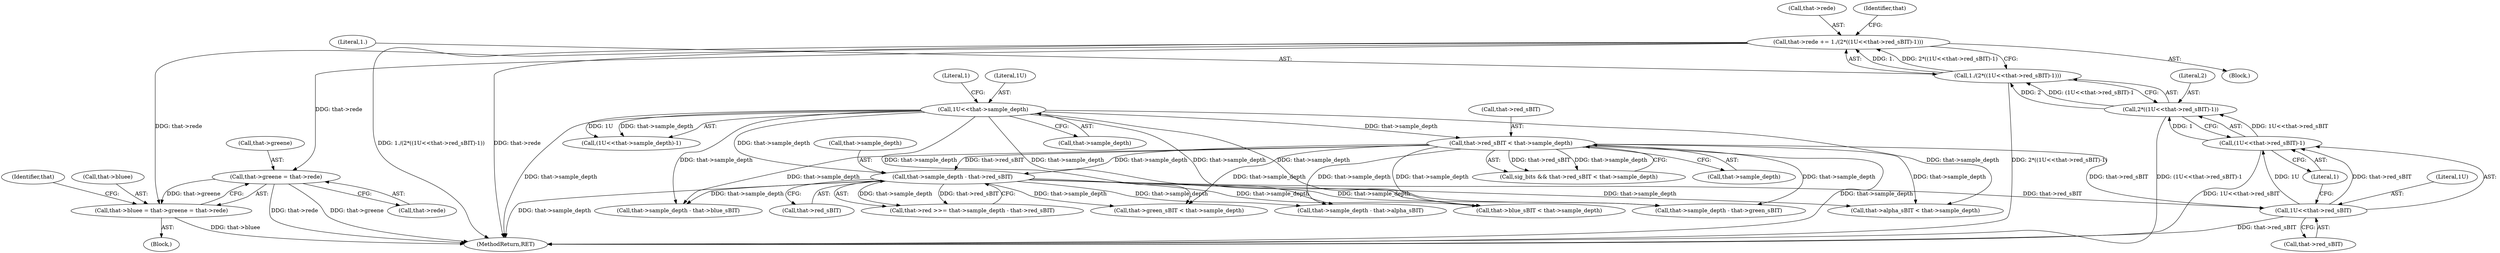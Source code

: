 digraph "0_Android_9d4853418ab2f754c2b63e091c29c5529b8b86ca_57@pointer" {
"1000300" [label="(Call,that->greene = that->rede)"];
"1000160" [label="(Call,that->rede += 1./(2*((1U<<that->red_sBIT)-1)))"];
"1000164" [label="(Call,1./(2*((1U<<that->red_sBIT)-1)))"];
"1000166" [label="(Call,2*((1U<<that->red_sBIT)-1))"];
"1000168" [label="(Call,(1U<<that->red_sBIT)-1)"];
"1000169" [label="(Call,1U<<that->red_sBIT)"];
"1000153" [label="(Call,that->sample_depth - that->red_sBIT)"];
"1000116" [label="(Call,1U<<that->sample_depth)"];
"1000142" [label="(Call,that->red_sBIT < that->sample_depth)"];
"1000296" [label="(Call,that->bluee = that->greene = that->rede)"];
"1000166" [label="(Call,2*((1U<<that->red_sBIT)-1))"];
"1000382" [label="(MethodReturn,RET)"];
"1000224" [label="(Call,that->blue_sBIT < that->sample_depth)"];
"1000311" [label="(Identifier,that)"];
"1000273" [label="(Block,)"];
"1000143" [label="(Call,that->red_sBIT)"];
"1000194" [label="(Call,that->green_sBIT < that->sample_depth)"];
"1000167" [label="(Literal,2)"];
"1000297" [label="(Call,that->bluee)"];
"1000301" [label="(Call,that->greene)"];
"1000157" [label="(Call,that->red_sBIT)"];
"1000205" [label="(Call,that->sample_depth - that->green_sBIT)"];
"1000111" [label="(Block,)"];
"1000117" [label="(Literal,1U)"];
"1000171" [label="(Call,that->red_sBIT)"];
"1000140" [label="(Call,sig_bits && that->red_sBIT < that->sample_depth)"];
"1000165" [label="(Literal,1.)"];
"1000161" [label="(Call,that->rede)"];
"1000142" [label="(Call,that->red_sBIT < that->sample_depth)"];
"1000164" [label="(Call,1./(2*((1U<<that->red_sBIT)-1)))"];
"1000118" [label="(Call,that->sample_depth)"];
"1000160" [label="(Call,that->rede += 1./(2*((1U<<that->red_sBIT)-1)))"];
"1000169" [label="(Call,1U<<that->red_sBIT)"];
"1000146" [label="(Call,that->sample_depth)"];
"1000364" [label="(Call,that->alpha_sBIT < that->sample_depth)"];
"1000375" [label="(Call,that->sample_depth - that->alpha_sBIT)"];
"1000153" [label="(Call,that->sample_depth - that->red_sBIT)"];
"1000300" [label="(Call,that->greene = that->rede)"];
"1000178" [label="(Identifier,that)"];
"1000304" [label="(Call,that->rede)"];
"1000168" [label="(Call,(1U<<that->red_sBIT)-1)"];
"1000235" [label="(Call,that->sample_depth - that->blue_sBIT)"];
"1000149" [label="(Call,that->red >>= that->sample_depth - that->red_sBIT)"];
"1000116" [label="(Call,1U<<that->sample_depth)"];
"1000154" [label="(Call,that->sample_depth)"];
"1000115" [label="(Call,(1U<<that->sample_depth)-1)"];
"1000174" [label="(Literal,1)"];
"1000170" [label="(Literal,1U)"];
"1000121" [label="(Literal,1)"];
"1000296" [label="(Call,that->bluee = that->greene = that->rede)"];
"1000300" -> "1000296"  [label="AST: "];
"1000300" -> "1000304"  [label="CFG: "];
"1000301" -> "1000300"  [label="AST: "];
"1000304" -> "1000300"  [label="AST: "];
"1000296" -> "1000300"  [label="CFG: "];
"1000300" -> "1000382"  [label="DDG: that->rede"];
"1000300" -> "1000382"  [label="DDG: that->greene"];
"1000300" -> "1000296"  [label="DDG: that->greene"];
"1000160" -> "1000300"  [label="DDG: that->rede"];
"1000160" -> "1000111"  [label="AST: "];
"1000160" -> "1000164"  [label="CFG: "];
"1000161" -> "1000160"  [label="AST: "];
"1000164" -> "1000160"  [label="AST: "];
"1000178" -> "1000160"  [label="CFG: "];
"1000160" -> "1000382"  [label="DDG: 1./(2*((1U<<that->red_sBIT)-1))"];
"1000160" -> "1000382"  [label="DDG: that->rede"];
"1000164" -> "1000160"  [label="DDG: 1."];
"1000164" -> "1000160"  [label="DDG: 2*((1U<<that->red_sBIT)-1)"];
"1000160" -> "1000296"  [label="DDG: that->rede"];
"1000164" -> "1000166"  [label="CFG: "];
"1000165" -> "1000164"  [label="AST: "];
"1000166" -> "1000164"  [label="AST: "];
"1000164" -> "1000382"  [label="DDG: 2*((1U<<that->red_sBIT)-1)"];
"1000166" -> "1000164"  [label="DDG: 2"];
"1000166" -> "1000164"  [label="DDG: (1U<<that->red_sBIT)-1"];
"1000166" -> "1000168"  [label="CFG: "];
"1000167" -> "1000166"  [label="AST: "];
"1000168" -> "1000166"  [label="AST: "];
"1000166" -> "1000382"  [label="DDG: (1U<<that->red_sBIT)-1"];
"1000168" -> "1000166"  [label="DDG: 1U<<that->red_sBIT"];
"1000168" -> "1000166"  [label="DDG: 1"];
"1000168" -> "1000174"  [label="CFG: "];
"1000169" -> "1000168"  [label="AST: "];
"1000174" -> "1000168"  [label="AST: "];
"1000168" -> "1000382"  [label="DDG: 1U<<that->red_sBIT"];
"1000169" -> "1000168"  [label="DDG: 1U"];
"1000169" -> "1000168"  [label="DDG: that->red_sBIT"];
"1000169" -> "1000171"  [label="CFG: "];
"1000170" -> "1000169"  [label="AST: "];
"1000171" -> "1000169"  [label="AST: "];
"1000174" -> "1000169"  [label="CFG: "];
"1000169" -> "1000382"  [label="DDG: that->red_sBIT"];
"1000153" -> "1000169"  [label="DDG: that->red_sBIT"];
"1000142" -> "1000169"  [label="DDG: that->red_sBIT"];
"1000153" -> "1000149"  [label="AST: "];
"1000153" -> "1000157"  [label="CFG: "];
"1000154" -> "1000153"  [label="AST: "];
"1000157" -> "1000153"  [label="AST: "];
"1000149" -> "1000153"  [label="CFG: "];
"1000153" -> "1000382"  [label="DDG: that->sample_depth"];
"1000153" -> "1000149"  [label="DDG: that->sample_depth"];
"1000153" -> "1000149"  [label="DDG: that->red_sBIT"];
"1000116" -> "1000153"  [label="DDG: that->sample_depth"];
"1000142" -> "1000153"  [label="DDG: that->sample_depth"];
"1000142" -> "1000153"  [label="DDG: that->red_sBIT"];
"1000153" -> "1000194"  [label="DDG: that->sample_depth"];
"1000153" -> "1000205"  [label="DDG: that->sample_depth"];
"1000153" -> "1000224"  [label="DDG: that->sample_depth"];
"1000153" -> "1000235"  [label="DDG: that->sample_depth"];
"1000153" -> "1000364"  [label="DDG: that->sample_depth"];
"1000153" -> "1000375"  [label="DDG: that->sample_depth"];
"1000116" -> "1000115"  [label="AST: "];
"1000116" -> "1000118"  [label="CFG: "];
"1000117" -> "1000116"  [label="AST: "];
"1000118" -> "1000116"  [label="AST: "];
"1000121" -> "1000116"  [label="CFG: "];
"1000116" -> "1000382"  [label="DDG: that->sample_depth"];
"1000116" -> "1000115"  [label="DDG: 1U"];
"1000116" -> "1000115"  [label="DDG: that->sample_depth"];
"1000116" -> "1000142"  [label="DDG: that->sample_depth"];
"1000116" -> "1000194"  [label="DDG: that->sample_depth"];
"1000116" -> "1000205"  [label="DDG: that->sample_depth"];
"1000116" -> "1000224"  [label="DDG: that->sample_depth"];
"1000116" -> "1000235"  [label="DDG: that->sample_depth"];
"1000116" -> "1000364"  [label="DDG: that->sample_depth"];
"1000116" -> "1000375"  [label="DDG: that->sample_depth"];
"1000142" -> "1000140"  [label="AST: "];
"1000142" -> "1000146"  [label="CFG: "];
"1000143" -> "1000142"  [label="AST: "];
"1000146" -> "1000142"  [label="AST: "];
"1000140" -> "1000142"  [label="CFG: "];
"1000142" -> "1000382"  [label="DDG: that->sample_depth"];
"1000142" -> "1000140"  [label="DDG: that->red_sBIT"];
"1000142" -> "1000140"  [label="DDG: that->sample_depth"];
"1000142" -> "1000194"  [label="DDG: that->sample_depth"];
"1000142" -> "1000205"  [label="DDG: that->sample_depth"];
"1000142" -> "1000224"  [label="DDG: that->sample_depth"];
"1000142" -> "1000235"  [label="DDG: that->sample_depth"];
"1000142" -> "1000364"  [label="DDG: that->sample_depth"];
"1000142" -> "1000375"  [label="DDG: that->sample_depth"];
"1000296" -> "1000273"  [label="AST: "];
"1000297" -> "1000296"  [label="AST: "];
"1000311" -> "1000296"  [label="CFG: "];
"1000296" -> "1000382"  [label="DDG: that->bluee"];
}
